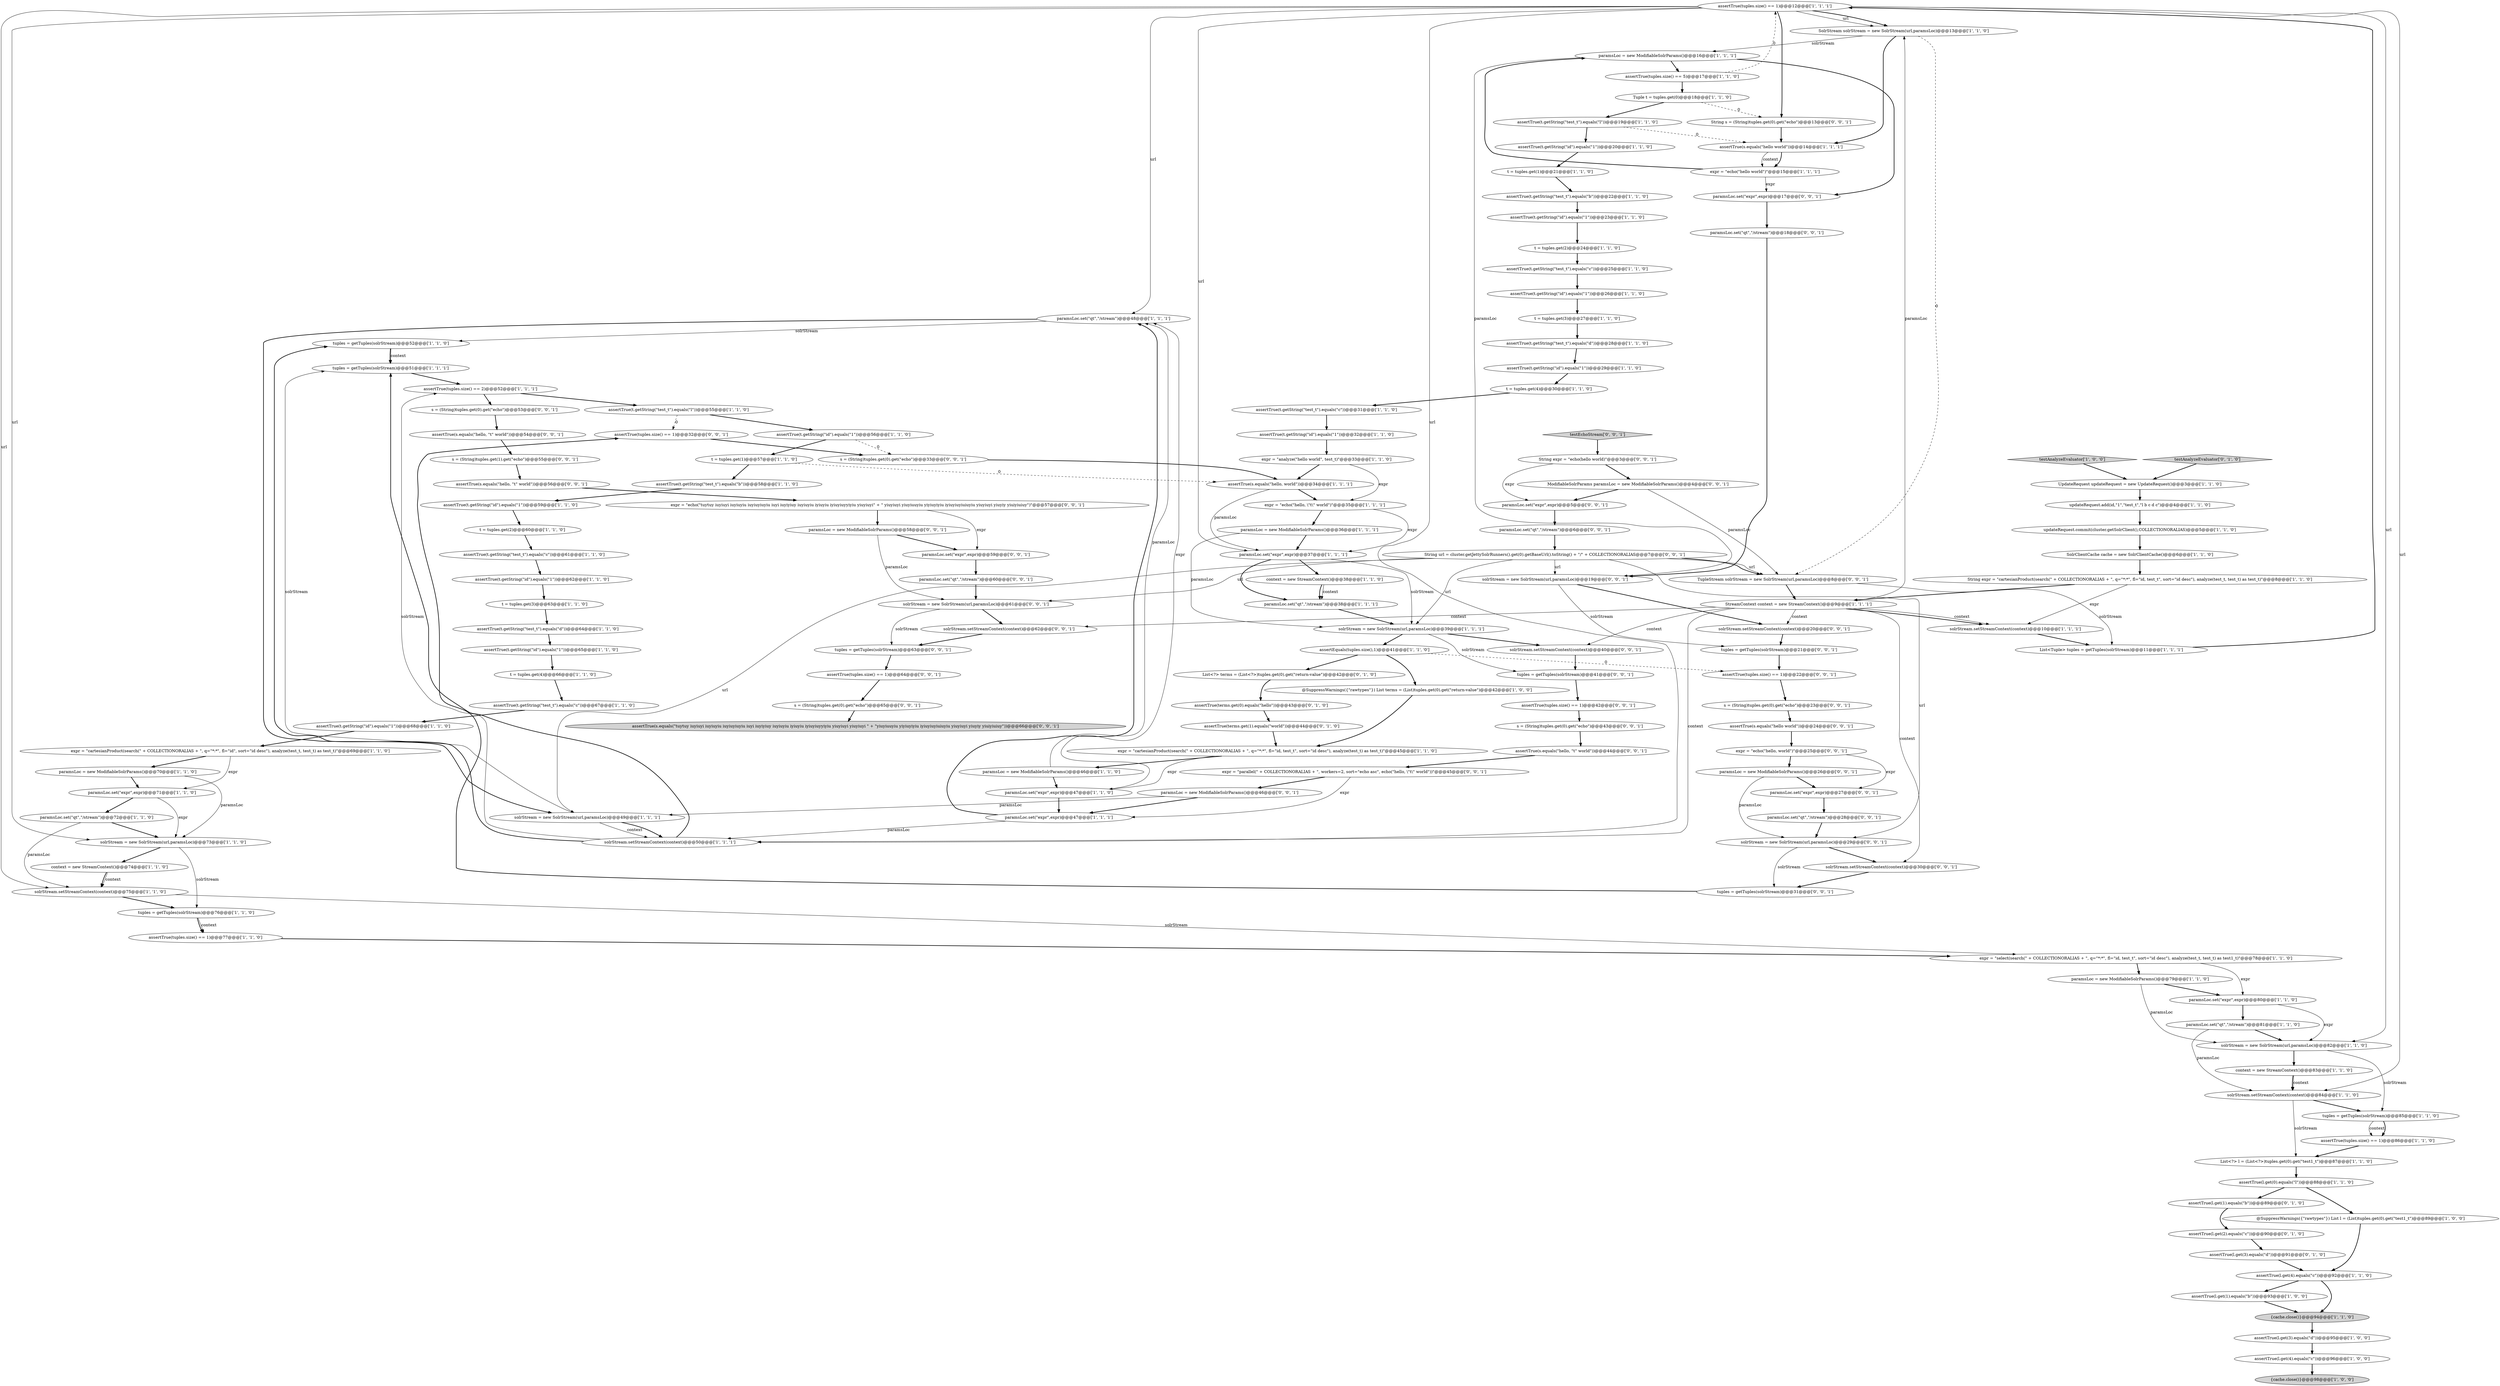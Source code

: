 digraph {
72 [style = filled, label = "assertTrue(t.getString(\"test_t\").equals(\"b\"))@@@58@@@['1', '1', '0']", fillcolor = white, shape = ellipse image = "AAA0AAABBB1BBB"];
122 [style = filled, label = "paramsLoc = new ModifiableSolrParams()@@@58@@@['0', '0', '1']", fillcolor = white, shape = ellipse image = "AAA0AAABBB3BBB"];
6 [style = filled, label = "UpdateRequest updateRequest = new UpdateRequest()@@@3@@@['1', '1', '0']", fillcolor = white, shape = ellipse image = "AAA0AAABBB1BBB"];
126 [style = filled, label = "expr = \"parallel(\" + COLLECTIONORALIAS + \", workers=2, sort=\"echo asc\", echo(\"hello, \\\"t\\\" world\"))\"@@@45@@@['0', '0', '1']", fillcolor = white, shape = ellipse image = "AAA0AAABBB3BBB"];
120 [style = filled, label = "ModifiableSolrParams paramsLoc = new ModifiableSolrParams()@@@4@@@['0', '0', '1']", fillcolor = white, shape = ellipse image = "AAA0AAABBB3BBB"];
93 [style = filled, label = "assertTrue(terms.get(1).equals(\"world\"))@@@44@@@['0', '1', '0']", fillcolor = white, shape = ellipse image = "AAA0AAABBB2BBB"];
90 [style = filled, label = "tuples = getTuples(solrStream)@@@52@@@['1', '1', '0']", fillcolor = white, shape = ellipse image = "AAA0AAABBB1BBB"];
137 [style = filled, label = "tuples = getTuples(solrStream)@@@31@@@['0', '0', '1']", fillcolor = white, shape = ellipse image = "AAA0AAABBB3BBB"];
63 [style = filled, label = "t = tuples.get(2)@@@24@@@['1', '1', '0']", fillcolor = white, shape = ellipse image = "AAA0AAABBB1BBB"];
83 [style = filled, label = "solrStream = new SolrStream(url,paramsLoc)@@@39@@@['1', '1', '1']", fillcolor = white, shape = ellipse image = "AAA0AAABBB1BBB"];
74 [style = filled, label = "Tuple t = tuples.get(0)@@@18@@@['1', '1', '0']", fillcolor = white, shape = ellipse image = "AAA0AAABBB1BBB"];
91 [style = filled, label = "List<?> terms = (List<?>)tuples.get(0).get(\"return-value\")@@@42@@@['0', '1', '0']", fillcolor = white, shape = ellipse image = "AAA0AAABBB2BBB"];
127 [style = filled, label = "assertTrue(s.equals(\"hello world\"))@@@24@@@['0', '0', '1']", fillcolor = white, shape = ellipse image = "AAA0AAABBB3BBB"];
84 [style = filled, label = "paramsLoc.set(\"expr\",expr)@@@80@@@['1', '1', '0']", fillcolor = white, shape = ellipse image = "AAA0AAABBB1BBB"];
114 [style = filled, label = "s = (String)tuples.get(1).get(\"echo\")@@@55@@@['0', '0', '1']", fillcolor = white, shape = ellipse image = "AAA0AAABBB3BBB"];
96 [style = filled, label = "assertTrue(l.get(3).equals(\"d\"))@@@91@@@['0', '1', '0']", fillcolor = white, shape = ellipse image = "AAA0AAABBB2BBB"];
1 [style = filled, label = "assertTrue(t.getString(\"id\").equals(\"1\"))@@@65@@@['1', '1', '0']", fillcolor = white, shape = ellipse image = "AAA0AAABBB1BBB"];
81 [style = filled, label = "assertTrue(tuples.size() == 5)@@@17@@@['1', '1', '0']", fillcolor = white, shape = ellipse image = "AAA0AAABBB1BBB"];
40 [style = filled, label = "t = tuples.get(4)@@@30@@@['1', '1', '0']", fillcolor = white, shape = ellipse image = "AAA0AAABBB1BBB"];
12 [style = filled, label = "paramsLoc = new ModifiableSolrParams()@@@46@@@['1', '1', '0']", fillcolor = white, shape = ellipse image = "AAA0AAABBB1BBB"];
142 [style = filled, label = "assertTrue(s.equals(\"tuytuy iuyiuyi iuyiuyiu iuyiuyiuyiu iuyi iuyiyiuy iuyiuyiu iyiuyiu iyiuyiuyyiyiu yiuyiuyi yiuyiuyi \" + \"yiuyiuuyiu yiyiuyiyiu iyiuyiuyiuiuyiu yiuyiuyi yiuyiy yiuiyiuiuy\"))@@@66@@@['0', '0', '1']", fillcolor = lightgray, shape = ellipse image = "AAA0AAABBB3BBB"];
38 [style = filled, label = "assertTrue(tuples.size() == 2)@@@52@@@['1', '1', '1']", fillcolor = white, shape = ellipse image = "AAA0AAABBB1BBB"];
69 [style = filled, label = "tuples = getTuples(solrStream)@@@51@@@['1', '1', '1']", fillcolor = white, shape = ellipse image = "AAA0AAABBB1BBB"];
49 [style = filled, label = "assertTrue(t.getString(\"test_t\").equals(\"c\"))@@@25@@@['1', '1', '0']", fillcolor = white, shape = ellipse image = "AAA0AAABBB1BBB"];
94 [style = filled, label = "testAnalyzeEvaluator['0', '1', '0']", fillcolor = lightgray, shape = diamond image = "AAA0AAABBB2BBB"];
103 [style = filled, label = "tuples = getTuples(solrStream)@@@21@@@['0', '0', '1']", fillcolor = white, shape = ellipse image = "AAA0AAABBB3BBB"];
64 [style = filled, label = "assertTrue(t.getString(\"id\").equals(\"1\"))@@@26@@@['1', '1', '0']", fillcolor = white, shape = ellipse image = "AAA0AAABBB1BBB"];
18 [style = filled, label = "paramsLoc = new ModifiableSolrParams()@@@70@@@['1', '1', '0']", fillcolor = white, shape = ellipse image = "AAA0AAABBB1BBB"];
98 [style = filled, label = "solrStream.setStreamContext(context)@@@62@@@['0', '0', '1']", fillcolor = white, shape = ellipse image = "AAA0AAABBB3BBB"];
113 [style = filled, label = "solrStream = new SolrStream(url,paramsLoc)@@@61@@@['0', '0', '1']", fillcolor = white, shape = ellipse image = "AAA0AAABBB3BBB"];
16 [style = filled, label = "assertTrue(l.get(0).equals(\"l\"))@@@88@@@['1', '1', '0']", fillcolor = white, shape = ellipse image = "AAA0AAABBB1BBB"];
66 [style = filled, label = "expr = \"analyze(\"hello world\", test_t)\"@@@33@@@['1', '1', '0']", fillcolor = white, shape = ellipse image = "AAA0AAABBB1BBB"];
138 [style = filled, label = "String expr = \"echo(hello world)\"@@@3@@@['0', '0', '1']", fillcolor = white, shape = ellipse image = "AAA0AAABBB3BBB"];
77 [style = filled, label = "context = new StreamContext()@@@83@@@['1', '1', '0']", fillcolor = white, shape = ellipse image = "AAA0AAABBB1BBB"];
9 [style = filled, label = "expr = \"cartesianProduct(search(\" + COLLECTIONORALIAS + \", q=\"*:*\", fl=\"id, test_t\", sort=\"id desc\"), analyze(test_t) as test_t)\"@@@45@@@['1', '1', '0']", fillcolor = white, shape = ellipse image = "AAA0AAABBB1BBB"];
73 [style = filled, label = "assertTrue(t.getString(\"test_t\").equals(\"c\"))@@@61@@@['1', '1', '0']", fillcolor = white, shape = ellipse image = "AAA0AAABBB1BBB"];
45 [style = filled, label = "List<?> l = (List<?>)tuples.get(0).get(\"test1_t\")@@@87@@@['1', '1', '0']", fillcolor = white, shape = ellipse image = "AAA0AAABBB1BBB"];
58 [style = filled, label = "assertTrue(l.get(1).equals(\"b\"))@@@93@@@['1', '0', '0']", fillcolor = white, shape = ellipse image = "AAA0AAABBB1BBB"];
78 [style = filled, label = "paramsLoc.set(\"expr\",expr)@@@47@@@['1', '1', '0']", fillcolor = white, shape = ellipse image = "AAA0AAABBB1BBB"];
125 [style = filled, label = "solrStream.setStreamContext(context)@@@40@@@['0', '0', '1']", fillcolor = white, shape = ellipse image = "AAA0AAABBB3BBB"];
13 [style = filled, label = "assertTrue(t.getString(\"test_t\").equals(\"b\"))@@@22@@@['1', '1', '0']", fillcolor = white, shape = ellipse image = "AAA0AAABBB1BBB"];
50 [style = filled, label = "assertTrue(t.getString(\"id\").equals(\"1\"))@@@23@@@['1', '1', '0']", fillcolor = white, shape = ellipse image = "AAA0AAABBB1BBB"];
112 [style = filled, label = "testEchoStream['0', '0', '1']", fillcolor = lightgray, shape = diamond image = "AAA0AAABBB3BBB"];
117 [style = filled, label = "assertTrue(tuples.size() == 1)@@@22@@@['0', '0', '1']", fillcolor = white, shape = ellipse image = "AAA0AAABBB3BBB"];
37 [style = filled, label = "t = tuples.get(1)@@@57@@@['1', '1', '0']", fillcolor = white, shape = ellipse image = "AAA0AAABBB1BBB"];
101 [style = filled, label = "s = (String)tuples.get(0).get(\"echo\")@@@33@@@['0', '0', '1']", fillcolor = white, shape = ellipse image = "AAA0AAABBB3BBB"];
105 [style = filled, label = "solrStream.setStreamContext(context)@@@20@@@['0', '0', '1']", fillcolor = white, shape = ellipse image = "AAA0AAABBB3BBB"];
121 [style = filled, label = "assertTrue(s.equals(\"hello, \"t\" world\"))@@@54@@@['0', '0', '1']", fillcolor = white, shape = ellipse image = "AAA0AAABBB3BBB"];
104 [style = filled, label = "paramsLoc = new ModifiableSolrParams()@@@46@@@['0', '0', '1']", fillcolor = white, shape = ellipse image = "AAA0AAABBB3BBB"];
46 [style = filled, label = "assertTrue(l.get(4).equals(\"c\"))@@@96@@@['1', '0', '0']", fillcolor = white, shape = ellipse image = "AAA0AAABBB1BBB"];
133 [style = filled, label = "s = (String)tuples.get(0).get(\"echo\")@@@23@@@['0', '0', '1']", fillcolor = white, shape = ellipse image = "AAA0AAABBB3BBB"];
28 [style = filled, label = "assertTrue(l.get(4).equals(\"c\"))@@@92@@@['1', '1', '0']", fillcolor = white, shape = ellipse image = "AAA0AAABBB1BBB"];
71 [style = filled, label = "paramsLoc = new ModifiableSolrParams()@@@16@@@['1', '1', '1']", fillcolor = white, shape = ellipse image = "AAA0AAABBB1BBB"];
108 [style = filled, label = "expr = \"echo(\"hello, world\")\"@@@25@@@['0', '0', '1']", fillcolor = white, shape = ellipse image = "AAA0AAABBB3BBB"];
36 [style = filled, label = "paramsLoc.set(\"qt\",\"/stream\")@@@38@@@['1', '1', '1']", fillcolor = white, shape = ellipse image = "AAA0AAABBB1BBB"];
85 [style = filled, label = "paramsLoc.set(\"expr\",expr)@@@47@@@['1', '1', '1']", fillcolor = white, shape = ellipse image = "AAA0AAABBB1BBB"];
132 [style = filled, label = "assertTrue(tuples.size() == 1)@@@32@@@['0', '0', '1']", fillcolor = white, shape = ellipse image = "AAA0AAABBB3BBB"];
123 [style = filled, label = "assertTrue(s.equals(\"hello, \"t\" world\"))@@@44@@@['0', '0', '1']", fillcolor = white, shape = ellipse image = "AAA0AAABBB3BBB"];
21 [style = filled, label = "assertTrue(s.equals(\"hello world\"))@@@14@@@['1', '1', '1']", fillcolor = white, shape = ellipse image = "AAA0AAABBB1BBB"];
14 [style = filled, label = "assertTrue(t.getString(\"id\").equals(\"1\"))@@@59@@@['1', '1', '0']", fillcolor = white, shape = ellipse image = "AAA0AAABBB1BBB"];
5 [style = filled, label = "assertTrue(t.getString(\"test_t\").equals(\"c\"))@@@67@@@['1', '1', '0']", fillcolor = white, shape = ellipse image = "AAA0AAABBB1BBB"];
139 [style = filled, label = "solrStream.setStreamContext(context)@@@30@@@['0', '0', '1']", fillcolor = white, shape = ellipse image = "AAA0AAABBB3BBB"];
44 [style = filled, label = "assertTrue(tuples.size() == 1)@@@86@@@['1', '1', '0']", fillcolor = white, shape = ellipse image = "AAA0AAABBB1BBB"];
116 [style = filled, label = "paramsLoc.set(\"expr\",expr)@@@59@@@['0', '0', '1']", fillcolor = white, shape = ellipse image = "AAA0AAABBB3BBB"];
33 [style = filled, label = "solrStream = new SolrStream(url,paramsLoc)@@@73@@@['1', '1', '0']", fillcolor = white, shape = ellipse image = "AAA0AAABBB1BBB"];
65 [style = filled, label = "assertTrue(tuples.size() == 1)@@@77@@@['1', '1', '0']", fillcolor = white, shape = ellipse image = "AAA0AAABBB1BBB"];
86 [style = filled, label = "String expr = \"cartesianProduct(search(\" + COLLECTIONORALIAS + \", q=\"*:*\", fl=\"id, test_t\", sort=\"id desc\"), analyze(test_t, test_t) as test_t)\"@@@8@@@['1', '1', '0']", fillcolor = white, shape = ellipse image = "AAA0AAABBB1BBB"];
20 [style = filled, label = "paramsLoc = new ModifiableSolrParams()@@@79@@@['1', '1', '0']", fillcolor = white, shape = ellipse image = "AAA0AAABBB1BBB"];
82 [style = filled, label = "paramsLoc.set(\"qt\",\"/stream\")@@@81@@@['1', '1', '0']", fillcolor = white, shape = ellipse image = "AAA0AAABBB1BBB"];
59 [style = filled, label = "updateRequest.add(id,\"1\",\"test_t\",\"l b c d c\")@@@4@@@['1', '1', '0']", fillcolor = white, shape = ellipse image = "AAA0AAABBB1BBB"];
107 [style = filled, label = "s = (String)tuples.get(0).get(\"echo\")@@@53@@@['0', '0', '1']", fillcolor = white, shape = ellipse image = "AAA0AAABBB3BBB"];
7 [style = filled, label = "solrStream = new SolrStream(url,paramsLoc)@@@49@@@['1', '1', '1']", fillcolor = white, shape = ellipse image = "AAA0AAABBB1BBB"];
48 [style = filled, label = "assertTrue(t.getString(\"id\").equals(\"1\"))@@@56@@@['1', '1', '0']", fillcolor = white, shape = ellipse image = "AAA0AAABBB1BBB"];
60 [style = filled, label = "testAnalyzeEvaluator['1', '0', '0']", fillcolor = lightgray, shape = diamond image = "AAA0AAABBB1BBB"];
42 [style = filled, label = "t = tuples.get(1)@@@21@@@['1', '1', '0']", fillcolor = white, shape = ellipse image = "AAA0AAABBB1BBB"];
68 [style = filled, label = "paramsLoc.set(\"qt\",\"/stream\")@@@48@@@['1', '1', '1']", fillcolor = white, shape = ellipse image = "AAA0AAABBB1BBB"];
136 [style = filled, label = "assertTrue(tuples.size() == 1)@@@64@@@['0', '0', '1']", fillcolor = white, shape = ellipse image = "AAA0AAABBB3BBB"];
26 [style = filled, label = "List<Tuple> tuples = getTuples(solrStream)@@@11@@@['1', '1', '1']", fillcolor = white, shape = ellipse image = "AAA0AAABBB1BBB"];
24 [style = filled, label = "tuples = getTuples(solrStream)@@@76@@@['1', '1', '0']", fillcolor = white, shape = ellipse image = "AAA0AAABBB1BBB"];
53 [style = filled, label = "assertTrue(t.getString(\"test_t\").equals(\"c\"))@@@31@@@['1', '1', '0']", fillcolor = white, shape = ellipse image = "AAA0AAABBB1BBB"];
56 [style = filled, label = "context = new StreamContext()@@@74@@@['1', '1', '0']", fillcolor = white, shape = ellipse image = "AAA0AAABBB1BBB"];
29 [style = filled, label = "assertTrue(t.getString(\"id\").equals(\"1\"))@@@20@@@['1', '1', '0']", fillcolor = white, shape = ellipse image = "AAA0AAABBB1BBB"];
2 [style = filled, label = "@SuppressWarnings({\"rawtypes\"}) List terms = (List)tuples.get(0).get(\"return-value\")@@@42@@@['1', '0', '0']", fillcolor = white, shape = ellipse image = "AAA0AAABBB1BBB"];
102 [style = filled, label = "tuples = getTuples(solrStream)@@@41@@@['0', '0', '1']", fillcolor = white, shape = ellipse image = "AAA0AAABBB3BBB"];
119 [style = filled, label = "assertTrue(s.equals(\"hello, \"t\" world\"))@@@56@@@['0', '0', '1']", fillcolor = white, shape = ellipse image = "AAA0AAABBB3BBB"];
97 [style = filled, label = "assertTrue(l.get(1).equals(\"b\"))@@@89@@@['0', '1', '0']", fillcolor = white, shape = ellipse image = "AAA0AAABBB2BBB"];
0 [style = filled, label = "assertTrue(s.equals(\"hello, world\"))@@@34@@@['1', '1', '1']", fillcolor = white, shape = ellipse image = "AAA0AAABBB1BBB"];
130 [style = filled, label = "paramsLoc.set(\"expr\",expr)@@@5@@@['0', '0', '1']", fillcolor = white, shape = ellipse image = "AAA0AAABBB3BBB"];
32 [style = filled, label = "expr = \"cartesianProduct(search(\" + COLLECTIONORALIAS + \", q=\"*:*\", fl=\"id\", sort=\"id desc\"), analyze(test_t, test_t) as test_t)\"@@@69@@@['1', '1', '0']", fillcolor = white, shape = ellipse image = "AAA0AAABBB1BBB"];
52 [style = filled, label = "{cache.close()}@@@94@@@['1', '1', '0']", fillcolor = lightgray, shape = ellipse image = "AAA0AAABBB1BBB"];
80 [style = filled, label = "assertTrue(t.getString(\"id\").equals(\"1\"))@@@32@@@['1', '1', '0']", fillcolor = white, shape = ellipse image = "AAA0AAABBB1BBB"];
10 [style = filled, label = "t = tuples.get(3)@@@27@@@['1', '1', '0']", fillcolor = white, shape = ellipse image = "AAA0AAABBB1BBB"];
27 [style = filled, label = "solrStream.setStreamContext(context)@@@75@@@['1', '1', '0']", fillcolor = white, shape = ellipse image = "AAA0AAABBB1BBB"];
67 [style = filled, label = "StreamContext context = new StreamContext()@@@9@@@['1', '1', '1']", fillcolor = white, shape = ellipse image = "AAA0AAABBB1BBB"];
15 [style = filled, label = "context = new StreamContext()@@@38@@@['1', '1', '0']", fillcolor = white, shape = ellipse image = "AAA0AAABBB1BBB"];
131 [style = filled, label = "tuples = getTuples(solrStream)@@@63@@@['0', '0', '1']", fillcolor = white, shape = ellipse image = "AAA0AAABBB3BBB"];
135 [style = filled, label = "expr = \"echo(\"tuytuy iuyiuyi iuyiuyiu iuyiuyiuyiu iuyi iuyiyiuy iuyiuyiu iyiuyiu iyiuyiuyyiyiu yiuyiuyi\" + \" yiuyiuyi yiuyiuuyiu yiyiuyiyiu iyiuyiuyiuiuyiu yiuyiuyi yiuyiy yiuiyiuiuy\")\"@@@57@@@['0', '0', '1']", fillcolor = white, shape = ellipse image = "AAA0AAABBB3BBB"];
35 [style = filled, label = "paramsLoc.set(\"expr\",expr)@@@37@@@['1', '1', '1']", fillcolor = white, shape = ellipse image = "AAA0AAABBB1BBB"];
100 [style = filled, label = "assertTrue(tuples.size() == 1)@@@42@@@['0', '0', '1']", fillcolor = white, shape = ellipse image = "AAA0AAABBB3BBB"];
110 [style = filled, label = "String url = cluster.getJettySolrRunners().get(0).getBaseUrl().toString() + \"/\" + COLLECTIONORALIAS@@@7@@@['0', '0', '1']", fillcolor = white, shape = ellipse image = "AAA0AAABBB3BBB"];
70 [style = filled, label = "paramsLoc.set(\"expr\",expr)@@@71@@@['1', '1', '0']", fillcolor = white, shape = ellipse image = "AAA0AAABBB1BBB"];
39 [style = filled, label = "assertTrue(t.getString(\"id\").equals(\"1\"))@@@62@@@['1', '1', '0']", fillcolor = white, shape = ellipse image = "AAA0AAABBB1BBB"];
61 [style = filled, label = "assertTrue(t.getString(\"id\").equals(\"1\"))@@@68@@@['1', '1', '0']", fillcolor = white, shape = ellipse image = "AAA0AAABBB1BBB"];
19 [style = filled, label = "SolrClientCache cache = new SolrClientCache()@@@6@@@['1', '1', '0']", fillcolor = white, shape = ellipse image = "AAA0AAABBB1BBB"];
143 [style = filled, label = "solrStream = new SolrStream(url,paramsLoc)@@@19@@@['0', '0', '1']", fillcolor = white, shape = ellipse image = "AAA0AAABBB3BBB"];
134 [style = filled, label = "paramsLoc = new ModifiableSolrParams()@@@26@@@['0', '0', '1']", fillcolor = white, shape = ellipse image = "AAA0AAABBB3BBB"];
87 [style = filled, label = "t = tuples.get(4)@@@66@@@['1', '1', '0']", fillcolor = white, shape = ellipse image = "AAA0AAABBB1BBB"];
31 [style = filled, label = "updateRequest.commit(cluster.getSolrClient(),COLLECTIONORALIAS)@@@5@@@['1', '1', '0']", fillcolor = white, shape = ellipse image = "AAA0AAABBB1BBB"];
30 [style = filled, label = "t = tuples.get(3)@@@63@@@['1', '1', '0']", fillcolor = white, shape = ellipse image = "AAA0AAABBB1BBB"];
17 [style = filled, label = "assertTrue(l.get(3).equals(\"d\"))@@@95@@@['1', '0', '0']", fillcolor = white, shape = ellipse image = "AAA0AAABBB1BBB"];
54 [style = filled, label = "tuples = getTuples(solrStream)@@@85@@@['1', '1', '0']", fillcolor = white, shape = ellipse image = "AAA0AAABBB1BBB"];
99 [style = filled, label = "paramsLoc.set(\"qt\",\"/stream\")@@@28@@@['0', '0', '1']", fillcolor = white, shape = ellipse image = "AAA0AAABBB3BBB"];
34 [style = filled, label = "assertTrue(t.getString(\"id\").equals(\"1\"))@@@29@@@['1', '1', '0']", fillcolor = white, shape = ellipse image = "AAA0AAABBB1BBB"];
128 [style = filled, label = "paramsLoc.set(\"qt\",\"/stream\")@@@60@@@['0', '0', '1']", fillcolor = white, shape = ellipse image = "AAA0AAABBB3BBB"];
22 [style = filled, label = "assertEquals(tuples.size(),1)@@@41@@@['1', '1', '0']", fillcolor = white, shape = ellipse image = "AAA0AAABBB1BBB"];
62 [style = filled, label = "assertTrue(t.getString(\"test_t\").equals(\"d\"))@@@28@@@['1', '1', '0']", fillcolor = white, shape = ellipse image = "AAA0AAABBB1BBB"];
92 [style = filled, label = "assertTrue(l.get(2).equals(\"c\"))@@@90@@@['0', '1', '0']", fillcolor = white, shape = ellipse image = "AAA0AAABBB2BBB"];
8 [style = filled, label = "paramsLoc = new ModifiableSolrParams()@@@36@@@['1', '1', '1']", fillcolor = white, shape = ellipse image = "AAA0AAABBB1BBB"];
4 [style = filled, label = "solrStream.setStreamContext(context)@@@10@@@['1', '1', '1']", fillcolor = white, shape = ellipse image = "AAA0AAABBB1BBB"];
41 [style = filled, label = "SolrStream solrStream = new SolrStream(url,paramsLoc)@@@13@@@['1', '1', '0']", fillcolor = white, shape = ellipse image = "AAA0AAABBB1BBB"];
23 [style = filled, label = "solrStream.setStreamContext(context)@@@84@@@['1', '1', '0']", fillcolor = white, shape = ellipse image = "AAA0AAABBB1BBB"];
111 [style = filled, label = "TupleStream solrStream = new SolrStream(url,paramsLoc)@@@8@@@['0', '0', '1']", fillcolor = white, shape = ellipse image = "AAA0AAABBB3BBB"];
88 [style = filled, label = "solrStream = new SolrStream(url,paramsLoc)@@@82@@@['1', '1', '0']", fillcolor = white, shape = ellipse image = "AAA0AAABBB1BBB"];
75 [style = filled, label = "assertTrue(t.getString(\"test_t\").equals(\"l\"))@@@19@@@['1', '1', '0']", fillcolor = white, shape = ellipse image = "AAA0AAABBB1BBB"];
95 [style = filled, label = "assertTrue(terms.get(0).equals(\"hello\"))@@@43@@@['0', '1', '0']", fillcolor = white, shape = ellipse image = "AAA0AAABBB2BBB"];
118 [style = filled, label = "s = (String)tuples.get(0).get(\"echo\")@@@43@@@['0', '0', '1']", fillcolor = white, shape = ellipse image = "AAA0AAABBB3BBB"];
76 [style = filled, label = "t = tuples.get(2)@@@60@@@['1', '1', '0']", fillcolor = white, shape = ellipse image = "AAA0AAABBB1BBB"];
43 [style = filled, label = "assertTrue(t.getString(\"test_t\").equals(\"d\"))@@@64@@@['1', '1', '0']", fillcolor = white, shape = ellipse image = "AAA0AAABBB1BBB"];
25 [style = filled, label = "expr = \"echo(\"hello, \\\"t\\\" world\")\"@@@35@@@['1', '1', '1']", fillcolor = white, shape = ellipse image = "AAA0AAABBB1BBB"];
141 [style = filled, label = "String s = (String)tuples.get(0).get(\"echo\")@@@13@@@['0', '0', '1']", fillcolor = white, shape = ellipse image = "AAA0AAABBB3BBB"];
140 [style = filled, label = "solrStream = new SolrStream(url,paramsLoc)@@@29@@@['0', '0', '1']", fillcolor = white, shape = ellipse image = "AAA0AAABBB3BBB"];
51 [style = filled, label = "solrStream.setStreamContext(context)@@@50@@@['1', '1', '1']", fillcolor = white, shape = ellipse image = "AAA0AAABBB1BBB"];
115 [style = filled, label = "paramsLoc.set(\"expr\",expr)@@@27@@@['0', '0', '1']", fillcolor = white, shape = ellipse image = "AAA0AAABBB3BBB"];
109 [style = filled, label = "paramsLoc.set(\"qt\",\"/stream\")@@@6@@@['0', '0', '1']", fillcolor = white, shape = ellipse image = "AAA0AAABBB3BBB"];
79 [style = filled, label = "assertTrue(tuples.size() == 1)@@@12@@@['1', '1', '1']", fillcolor = white, shape = ellipse image = "AAA0AAABBB1BBB"];
55 [style = filled, label = "@SuppressWarnings({\"rawtypes\"}) List l = (List)tuples.get(0).get(\"test1_t\")@@@89@@@['1', '0', '0']", fillcolor = white, shape = ellipse image = "AAA0AAABBB1BBB"];
11 [style = filled, label = "assertTrue(t.getString(\"test_t\").equals(\"l\"))@@@55@@@['1', '1', '0']", fillcolor = white, shape = ellipse image = "AAA0AAABBB1BBB"];
124 [style = filled, label = "paramsLoc.set(\"expr\",expr)@@@17@@@['0', '0', '1']", fillcolor = white, shape = ellipse image = "AAA0AAABBB3BBB"];
106 [style = filled, label = "s = (String)tuples.get(0).get(\"echo\")@@@65@@@['0', '0', '1']", fillcolor = white, shape = ellipse image = "AAA0AAABBB3BBB"];
129 [style = filled, label = "paramsLoc.set(\"qt\",\"/stream\")@@@18@@@['0', '0', '1']", fillcolor = white, shape = ellipse image = "AAA0AAABBB3BBB"];
3 [style = filled, label = "paramsLoc.set(\"qt\",\"/stream\")@@@72@@@['1', '1', '0']", fillcolor = white, shape = ellipse image = "AAA0AAABBB1BBB"];
57 [style = filled, label = "expr = \"echo(\"hello world\")\"@@@15@@@['1', '1', '1']", fillcolor = white, shape = ellipse image = "AAA0AAABBB1BBB"];
89 [style = filled, label = "{cache.close()}@@@98@@@['1', '0', '0']", fillcolor = lightgray, shape = ellipse image = "AAA0AAABBB1BBB"];
47 [style = filled, label = "expr = \"select(search(\" + COLLECTIONORALIAS + \", q=\"*:*\", fl=\"id, test_t\", sort=\"id desc\"), analyze(test_t, test_t) as test1_t)\"@@@78@@@['1', '1', '0']", fillcolor = white, shape = ellipse image = "AAA0AAABBB1BBB"];
9->78 [style = solid, label="expr"];
47->84 [style = solid, label="expr"];
22->117 [style = dashed, label="0"];
57->124 [style = solid, label="expr"];
95->93 [style = bold, label=""];
4->26 [style = bold, label=""];
110->83 [style = solid, label="url"];
24->65 [style = bold, label=""];
53->80 [style = bold, label=""];
8->35 [style = bold, label=""];
30->43 [style = bold, label=""];
19->86 [style = bold, label=""];
67->51 [style = solid, label="context"];
50->63 [style = bold, label=""];
40->53 [style = bold, label=""];
140->137 [style = solid, label="solrStream"];
122->116 [style = bold, label=""];
0->25 [style = bold, label=""];
137->132 [style = bold, label=""];
48->101 [style = dashed, label="0"];
20->88 [style = solid, label="paramsLoc"];
120->130 [style = bold, label=""];
52->17 [style = bold, label=""];
23->45 [style = solid, label="solrStream"];
45->16 [style = bold, label=""];
66->0 [style = bold, label=""];
84->82 [style = bold, label=""];
109->110 [style = bold, label=""];
110->111 [style = bold, label=""];
120->111 [style = solid, label="paramsLoc"];
64->10 [style = bold, label=""];
127->108 [style = bold, label=""];
79->68 [style = solid, label="url"];
70->3 [style = bold, label=""];
115->99 [style = bold, label=""];
129->143 [style = bold, label=""];
136->106 [style = bold, label=""];
41->21 [style = bold, label=""];
103->117 [style = bold, label=""];
35->83 [style = solid, label="solrStream"];
3->27 [style = solid, label="paramsLoc"];
47->20 [style = bold, label=""];
0->35 [style = solid, label="paramsLoc"];
7->51 [style = solid, label="context"];
51->38 [style = solid, label="solrStream"];
77->23 [style = solid, label="context"];
18->70 [style = bold, label=""];
74->75 [style = bold, label=""];
39->30 [style = bold, label=""];
22->91 [style = bold, label=""];
9->12 [style = bold, label=""];
79->41 [style = solid, label="url"];
131->136 [style = bold, label=""];
88->77 [style = bold, label=""];
16->97 [style = bold, label=""];
67->105 [style = solid, label="context"];
125->102 [style = bold, label=""];
36->83 [style = bold, label=""];
112->138 [style = bold, label=""];
12->78 [style = bold, label=""];
126->85 [style = solid, label="expr"];
80->66 [style = bold, label=""];
141->21 [style = bold, label=""];
79->141 [style = bold, label=""];
67->41 [style = solid, label="paramsLoc"];
41->71 [style = solid, label="solrStream"];
110->111 [style = solid, label="url"];
74->141 [style = dashed, label="0"];
67->139 [style = solid, label="context"];
86->4 [style = solid, label="expr"];
67->4 [style = bold, label=""];
65->47 [style = bold, label=""];
108->134 [style = bold, label=""];
37->72 [style = bold, label=""];
57->71 [style = bold, label=""];
72->14 [style = bold, label=""];
13->50 [style = bold, label=""];
23->54 [style = bold, label=""];
110->113 [style = solid, label="url"];
110->7 [style = solid, label="url"];
78->85 [style = bold, label=""];
55->28 [style = bold, label=""];
91->95 [style = bold, label=""];
26->79 [style = bold, label=""];
7->69 [style = solid, label="solrStream"];
8->83 [style = solid, label="paramsLoc"];
49->64 [style = bold, label=""];
96->28 [style = bold, label=""];
15->36 [style = bold, label=""];
85->68 [style = bold, label=""];
82->88 [style = bold, label=""];
35->36 [style = bold, label=""];
5->61 [style = bold, label=""];
35->15 [style = bold, label=""];
75->21 [style = dashed, label="0"];
43->1 [style = bold, label=""];
135->122 [style = bold, label=""];
84->88 [style = solid, label="expr"];
71->143 [style = solid, label="paramsLoc"];
126->104 [style = bold, label=""];
25->35 [style = solid, label="expr"];
94->6 [style = bold, label=""];
27->47 [style = solid, label="solrStream"];
93->9 [style = bold, label=""];
61->32 [style = bold, label=""];
86->67 [style = bold, label=""];
121->114 [style = bold, label=""];
140->139 [style = bold, label=""];
21->57 [style = bold, label=""];
3->33 [style = bold, label=""];
119->135 [style = bold, label=""];
22->2 [style = bold, label=""];
56->27 [style = bold, label=""];
51->69 [style = bold, label=""];
77->23 [style = bold, label=""];
54->44 [style = solid, label="context"];
134->115 [style = bold, label=""];
101->0 [style = bold, label=""];
6->59 [style = bold, label=""];
28->52 [style = bold, label=""];
113->131 [style = solid, label="solrStream"];
73->39 [style = bold, label=""];
24->65 [style = solid, label="context"];
42->13 [style = bold, label=""];
132->101 [style = bold, label=""];
79->27 [style = solid, label="url"];
79->33 [style = solid, label="url"];
124->129 [style = bold, label=""];
66->25 [style = solid, label="expr"];
81->74 [style = bold, label=""];
92->96 [style = bold, label=""];
68->90 [style = solid, label="solrStream"];
88->54 [style = solid, label="solrStream"];
15->36 [style = solid, label="context"];
2->9 [style = bold, label=""];
68->7 [style = bold, label=""];
48->37 [style = bold, label=""];
62->34 [style = bold, label=""];
76->73 [style = bold, label=""];
46->89 [style = bold, label=""];
128->113 [style = bold, label=""];
135->116 [style = solid, label="expr"];
41->111 [style = dashed, label="0"];
138->130 [style = solid, label="expr"];
79->41 [style = bold, label=""];
56->27 [style = solid, label="context"];
108->115 [style = solid, label="expr"];
81->79 [style = dashed, label="0"];
114->119 [style = bold, label=""];
85->51 [style = solid, label="paramsLoc"];
83->22 [style = bold, label=""];
99->140 [style = bold, label=""];
107->121 [style = bold, label=""];
83->125 [style = bold, label=""];
75->29 [style = bold, label=""];
38->11 [style = bold, label=""];
31->19 [style = bold, label=""];
33->24 [style = solid, label="solrStream"];
67->98 [style = solid, label="context"];
10->62 [style = bold, label=""];
110->143 [style = solid, label="url"];
70->33 [style = solid, label="expr"];
51->90 [style = bold, label=""];
67->4 [style = solid, label="context"];
117->133 [style = bold, label=""];
29->42 [style = bold, label=""];
7->51 [style = bold, label=""];
1->87 [style = bold, label=""];
16->55 [style = bold, label=""];
38->107 [style = bold, label=""];
116->128 [style = bold, label=""];
104->85 [style = bold, label=""];
90->69 [style = solid, label="context"];
71->124 [style = bold, label=""];
83->102 [style = solid, label="solrStream"];
102->100 [style = bold, label=""];
11->48 [style = bold, label=""];
21->57 [style = solid, label="context"];
12->68 [style = solid, label="paramsLoc"];
111->26 [style = solid, label="solrStream"];
44->45 [style = bold, label=""];
82->23 [style = solid, label="paramsLoc"];
67->125 [style = solid, label="context"];
113->98 [style = bold, label=""];
134->140 [style = solid, label="paramsLoc"];
34->40 [style = bold, label=""];
20->84 [style = bold, label=""];
18->33 [style = solid, label="paramsLoc"];
79->51 [style = solid, label="url"];
139->137 [style = bold, label=""];
104->7 [style = solid, label="paramsLoc"];
11->132 [style = dashed, label="0"];
138->120 [style = bold, label=""];
32->18 [style = bold, label=""];
90->69 [style = bold, label=""];
54->44 [style = bold, label=""];
79->23 [style = solid, label="url"];
69->38 [style = bold, label=""];
27->24 [style = bold, label=""];
58->52 [style = bold, label=""];
106->142 [style = bold, label=""];
118->123 [style = bold, label=""];
110->140 [style = solid, label="url"];
97->92 [style = bold, label=""];
98->131 [style = bold, label=""];
87->5 [style = bold, label=""];
63->49 [style = bold, label=""];
111->67 [style = bold, label=""];
59->31 [style = bold, label=""];
32->70 [style = solid, label="expr"];
33->56 [style = bold, label=""];
105->103 [style = bold, label=""];
79->35 [style = solid, label="url"];
123->126 [style = bold, label=""];
25->8 [style = bold, label=""];
14->76 [style = bold, label=""];
133->127 [style = bold, label=""];
100->118 [style = bold, label=""];
28->58 [style = bold, label=""];
71->81 [style = bold, label=""];
143->105 [style = bold, label=""];
79->88 [style = solid, label="url"];
122->113 [style = solid, label="paramsLoc"];
78->68 [style = solid, label="expr"];
17->46 [style = bold, label=""];
130->109 [style = bold, label=""];
143->103 [style = solid, label="solrStream"];
37->0 [style = dashed, label="0"];
60->6 [style = bold, label=""];
}
